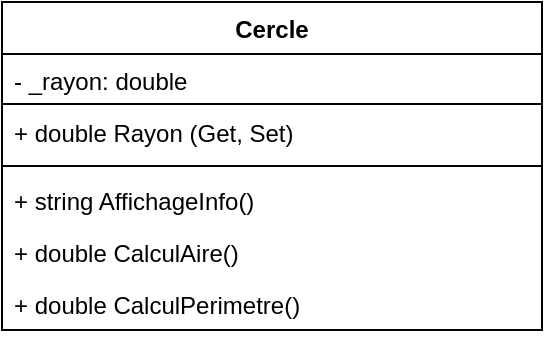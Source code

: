<mxfile version="21.7.5" type="device">
  <diagram name="Page-1" id="wWQyqYibVcl8obnPf-4K">
    <mxGraphModel dx="1434" dy="790" grid="1" gridSize="10" guides="1" tooltips="1" connect="1" arrows="1" fold="1" page="1" pageScale="1" pageWidth="827" pageHeight="1169" math="0" shadow="0">
      <root>
        <mxCell id="0" />
        <mxCell id="1" parent="0" />
        <mxCell id="loar7wedOuwNFGXC24YN-1" value="Cercle" style="swimlane;fontStyle=1;align=center;verticalAlign=top;childLayout=stackLayout;horizontal=1;startSize=26;horizontalStack=0;resizeParent=1;resizeParentMax=0;resizeLast=0;collapsible=1;marginBottom=0;whiteSpace=wrap;html=1;" vertex="1" parent="1">
          <mxGeometry x="330" y="360" width="270" height="164" as="geometry" />
        </mxCell>
        <mxCell id="loar7wedOuwNFGXC24YN-5" value="- _rayon: double" style="text;strokeColor=none;fillColor=none;align=left;verticalAlign=top;spacingLeft=4;spacingRight=4;overflow=hidden;rotatable=0;points=[[0,0.5],[1,0.5]];portConstraint=eastwest;whiteSpace=wrap;html=1;" vertex="1" parent="loar7wedOuwNFGXC24YN-1">
          <mxGeometry y="26" width="270" height="26" as="geometry" />
        </mxCell>
        <mxCell id="loar7wedOuwNFGXC24YN-7" value="+ double Rayon (Get, Set)" style="text;strokeColor=none;fillColor=none;align=left;verticalAlign=top;spacingLeft=4;spacingRight=4;overflow=hidden;rotatable=0;points=[[0,0.5],[1,0.5]];portConstraint=eastwest;whiteSpace=wrap;html=1;" vertex="1" parent="loar7wedOuwNFGXC24YN-1">
          <mxGeometry y="52" width="270" height="26" as="geometry" />
        </mxCell>
        <mxCell id="loar7wedOuwNFGXC24YN-3" value="" style="line;strokeWidth=1;fillColor=none;align=left;verticalAlign=middle;spacingTop=-1;spacingLeft=3;spacingRight=3;rotatable=0;labelPosition=right;points=[];portConstraint=eastwest;strokeColor=inherit;" vertex="1" parent="loar7wedOuwNFGXC24YN-1">
          <mxGeometry y="78" width="270" height="8" as="geometry" />
        </mxCell>
        <mxCell id="loar7wedOuwNFGXC24YN-4" value="+ string AffichageInfo()" style="text;strokeColor=none;fillColor=none;align=left;verticalAlign=top;spacingLeft=4;spacingRight=4;overflow=hidden;rotatable=0;points=[[0,0.5],[1,0.5]];portConstraint=eastwest;whiteSpace=wrap;html=1;" vertex="1" parent="loar7wedOuwNFGXC24YN-1">
          <mxGeometry y="86" width="270" height="26" as="geometry" />
        </mxCell>
        <mxCell id="loar7wedOuwNFGXC24YN-2" value="+ double CalculAire()" style="text;strokeColor=none;fillColor=none;align=left;verticalAlign=top;spacingLeft=4;spacingRight=4;overflow=hidden;rotatable=0;points=[[0,0.5],[1,0.5]];portConstraint=eastwest;whiteSpace=wrap;html=1;" vertex="1" parent="loar7wedOuwNFGXC24YN-1">
          <mxGeometry y="112" width="270" height="26" as="geometry" />
        </mxCell>
        <mxCell id="loar7wedOuwNFGXC24YN-8" value="+ double CalculPerimetre()" style="text;strokeColor=none;fillColor=none;align=left;verticalAlign=top;spacingLeft=4;spacingRight=4;overflow=hidden;rotatable=0;points=[[0,0.5],[1,0.5]];portConstraint=eastwest;whiteSpace=wrap;html=1;" vertex="1" parent="loar7wedOuwNFGXC24YN-1">
          <mxGeometry y="138" width="270" height="26" as="geometry" />
        </mxCell>
        <mxCell id="loar7wedOuwNFGXC24YN-9" value="" style="line;strokeWidth=1;fillColor=none;align=left;verticalAlign=middle;spacingTop=-1;spacingLeft=3;spacingRight=3;rotatable=0;labelPosition=right;points=[];portConstraint=eastwest;strokeColor=inherit;" vertex="1" parent="1">
          <mxGeometry x="330" y="407" width="270" height="8" as="geometry" />
        </mxCell>
      </root>
    </mxGraphModel>
  </diagram>
</mxfile>
